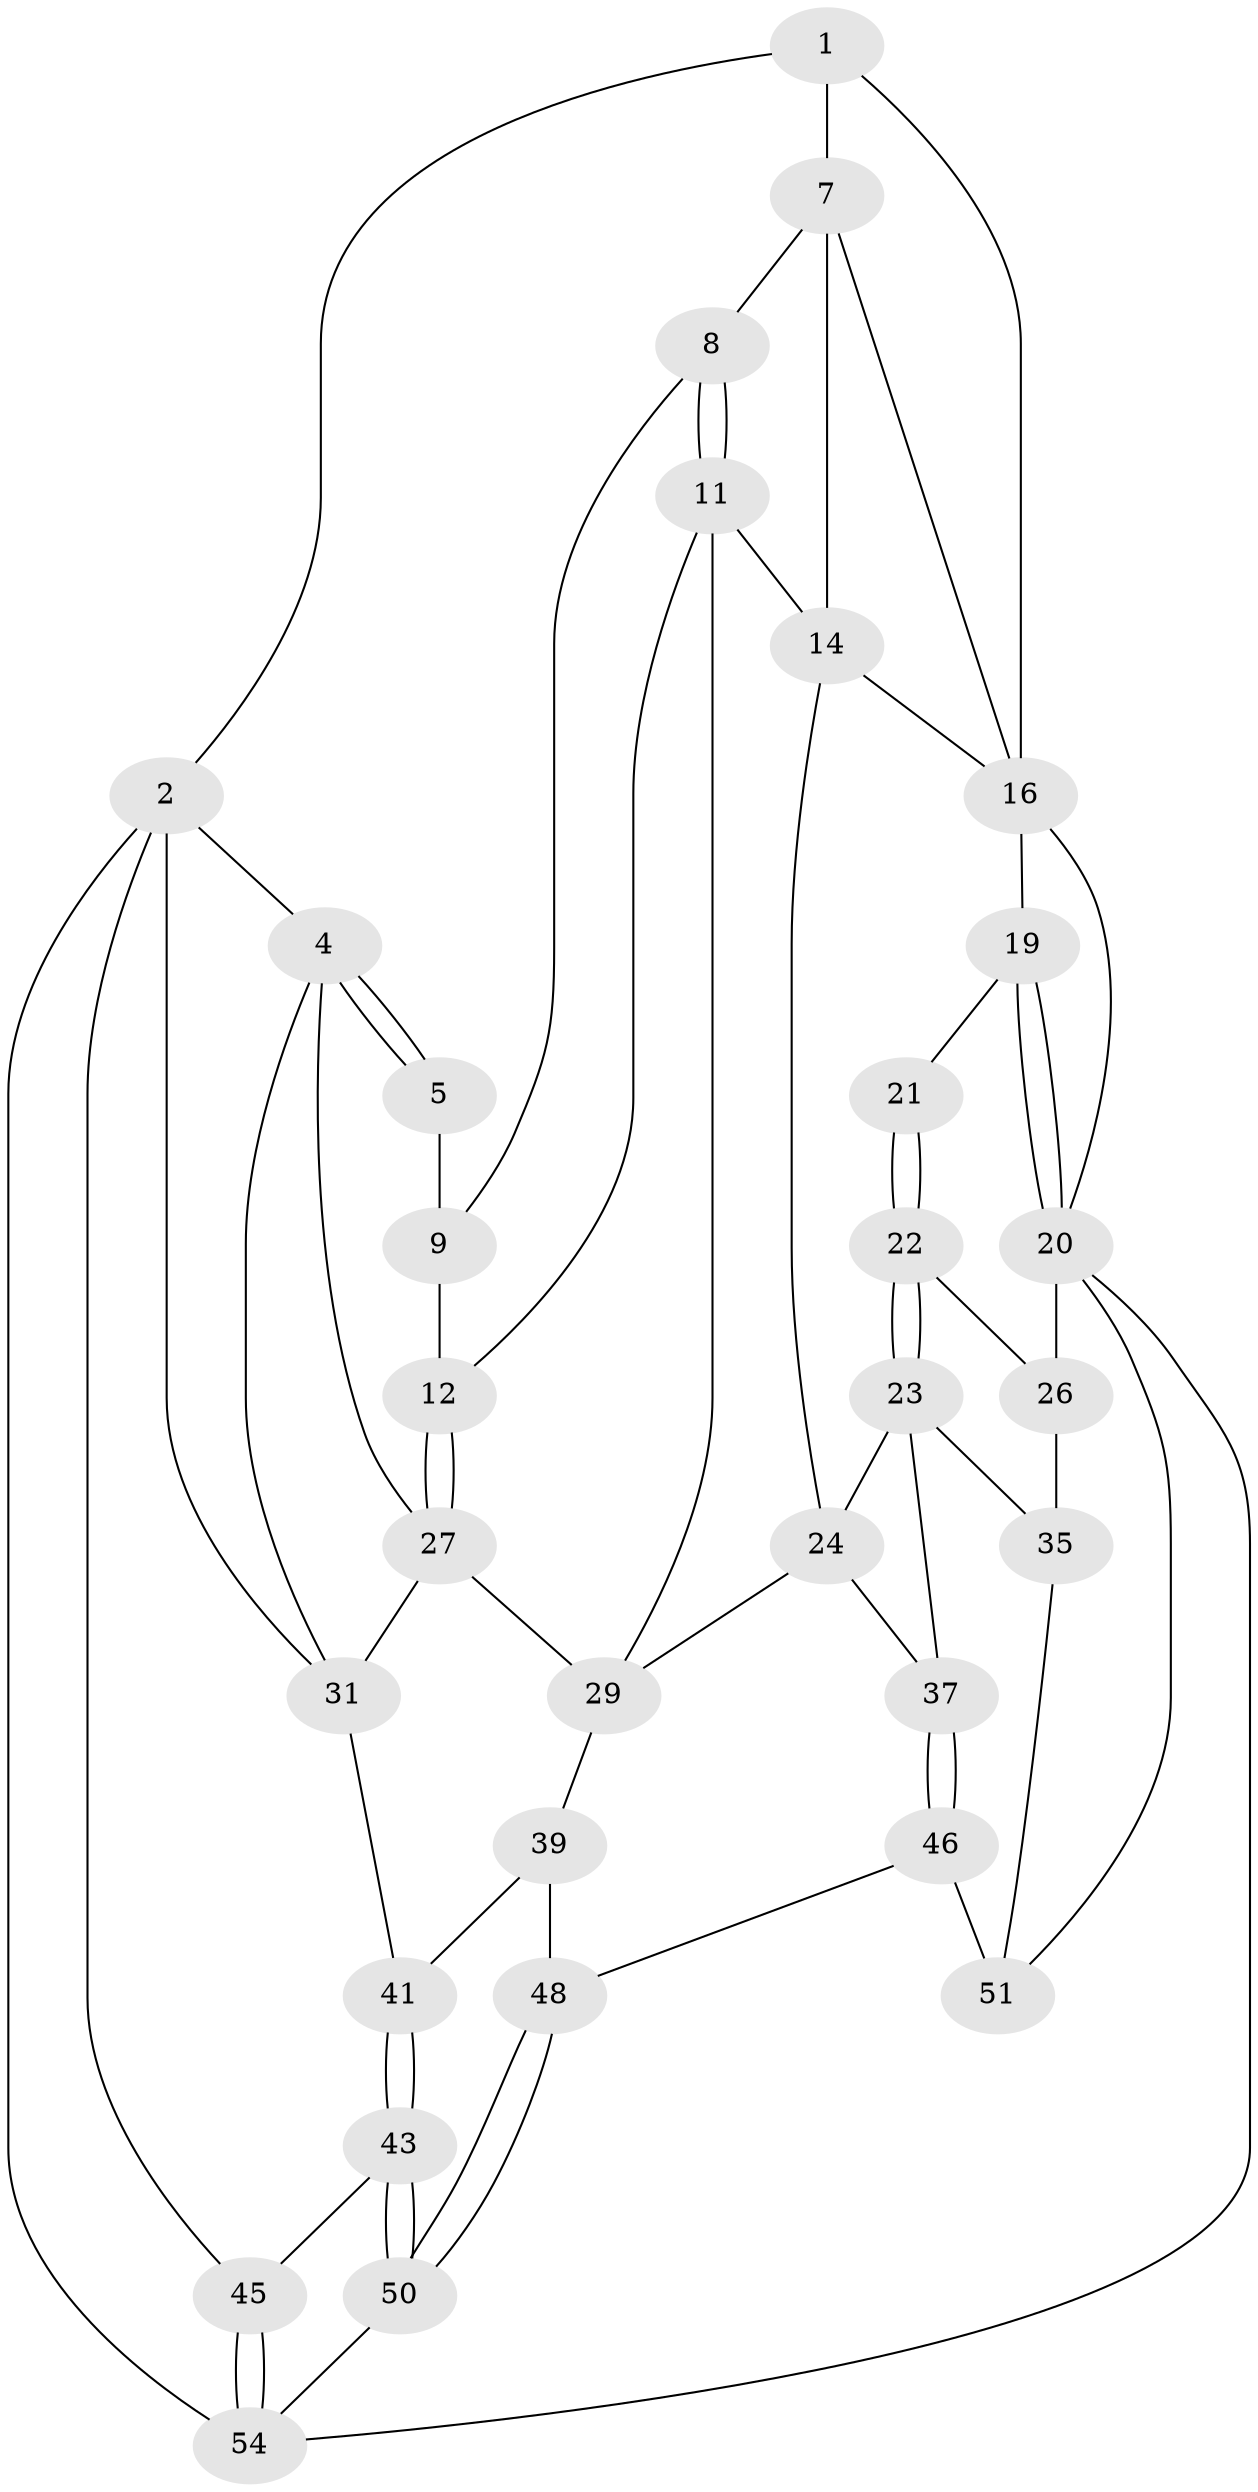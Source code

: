 // original degree distribution, {3: 0.037037037037037035, 4: 0.3148148148148148, 5: 0.4074074074074074, 6: 0.24074074074074073}
// Generated by graph-tools (version 1.1) at 2025/11/02/27/25 16:11:54]
// undirected, 32 vertices, 66 edges
graph export_dot {
graph [start="1"]
  node [color=gray90,style=filled];
  1 [pos="+0.11351417060104027+0"];
  2 [pos="+0+0.49758156238518225",super="+3"];
  4 [pos="+0+0.4899659259404647",super="+28"];
  5 [pos="+0+0.46647351880815013",super="+6"];
  7 [pos="+0.4976210010747232+0.06789737023555854",super="+13"];
  8 [pos="+0.45039828091780887+0.11824940712672798"];
  9 [pos="+0.34097904824437436+0.20486599389302626",super="+10"];
  11 [pos="+0.3790365069689255+0.4567743639084663",super="+15"];
  12 [pos="+0.37684387612663955+0.45699757841352756"];
  14 [pos="+0.5527747021239708+0.48300861046766835",super="+18"];
  16 [pos="+0.6887118958911103+0.015144176272847863",super="+17"];
  19 [pos="+0.8844257061333298+0.3045657704909401"];
  20 [pos="+1+0.3762446189184424",super="+38"];
  21 [pos="+0.8894366638168544+0.4079157481908178"];
  22 [pos="+0.8361483498622404+0.58206839203464",super="+25"];
  23 [pos="+0.7389774138121413+0.6184721991060051",super="+36"];
  24 [pos="+0.7317776418246059+0.6132776334359014",super="+32"];
  26 [pos="+1+0.5459134565041159",super="+34"];
  27 [pos="+0.3271692034216445+0.565736543636812",super="+30"];
  29 [pos="+0.41219167609743346+0.6895158001477082",super="+33"];
  31 [pos="+0.22975384064909493+0.7163292717831908",super="+42"];
  35 [pos="+0.8301220613000182+0.7915334004905824"];
  37 [pos="+0.5480607773559327+0.8955357098088329"];
  39 [pos="+0.40346950822108535+0.7998309425159411",super="+40"];
  41 [pos="+0.19163731432521905+0.7832877395999697"];
  43 [pos="+0.1403841938382957+0.8859324374573482",super="+44"];
  45 [pos="+0+0.7542387540418266"];
  46 [pos="+0.5477724466598195+0.9625104058544391",super="+47"];
  48 [pos="+0.38121090812279257+1",super="+49"];
  50 [pos="+0.160079758780297+1",super="+52"];
  51 [pos="+0.7940425753599724+0.9137675152578959",super="+53"];
  54 [pos="+0+1"];
  1 -- 2;
  1 -- 7;
  1 -- 16;
  2 -- 45;
  2 -- 54;
  2 -- 4;
  2 -- 31;
  4 -- 5;
  4 -- 5;
  4 -- 27;
  4 -- 31;
  5 -- 9 [weight=2];
  7 -- 8;
  7 -- 16;
  7 -- 14;
  8 -- 9;
  8 -- 11;
  8 -- 11;
  9 -- 12;
  11 -- 12;
  11 -- 29;
  11 -- 14;
  12 -- 27;
  12 -- 27;
  14 -- 24;
  14 -- 16;
  16 -- 20;
  16 -- 19;
  19 -- 20;
  19 -- 20;
  19 -- 21;
  20 -- 26 [weight=2];
  20 -- 54;
  20 -- 51;
  21 -- 22 [weight=2];
  21 -- 22;
  22 -- 23;
  22 -- 23;
  22 -- 26;
  23 -- 24;
  23 -- 35;
  23 -- 37;
  24 -- 37;
  24 -- 29;
  26 -- 35;
  27 -- 29;
  27 -- 31;
  29 -- 39;
  31 -- 41;
  35 -- 51;
  37 -- 46;
  37 -- 46;
  39 -- 48 [weight=2];
  39 -- 41;
  41 -- 43;
  41 -- 43;
  43 -- 50 [weight=2];
  43 -- 50;
  43 -- 45;
  45 -- 54;
  45 -- 54;
  46 -- 51 [weight=2];
  46 -- 48;
  48 -- 50;
  48 -- 50;
  50 -- 54;
}
